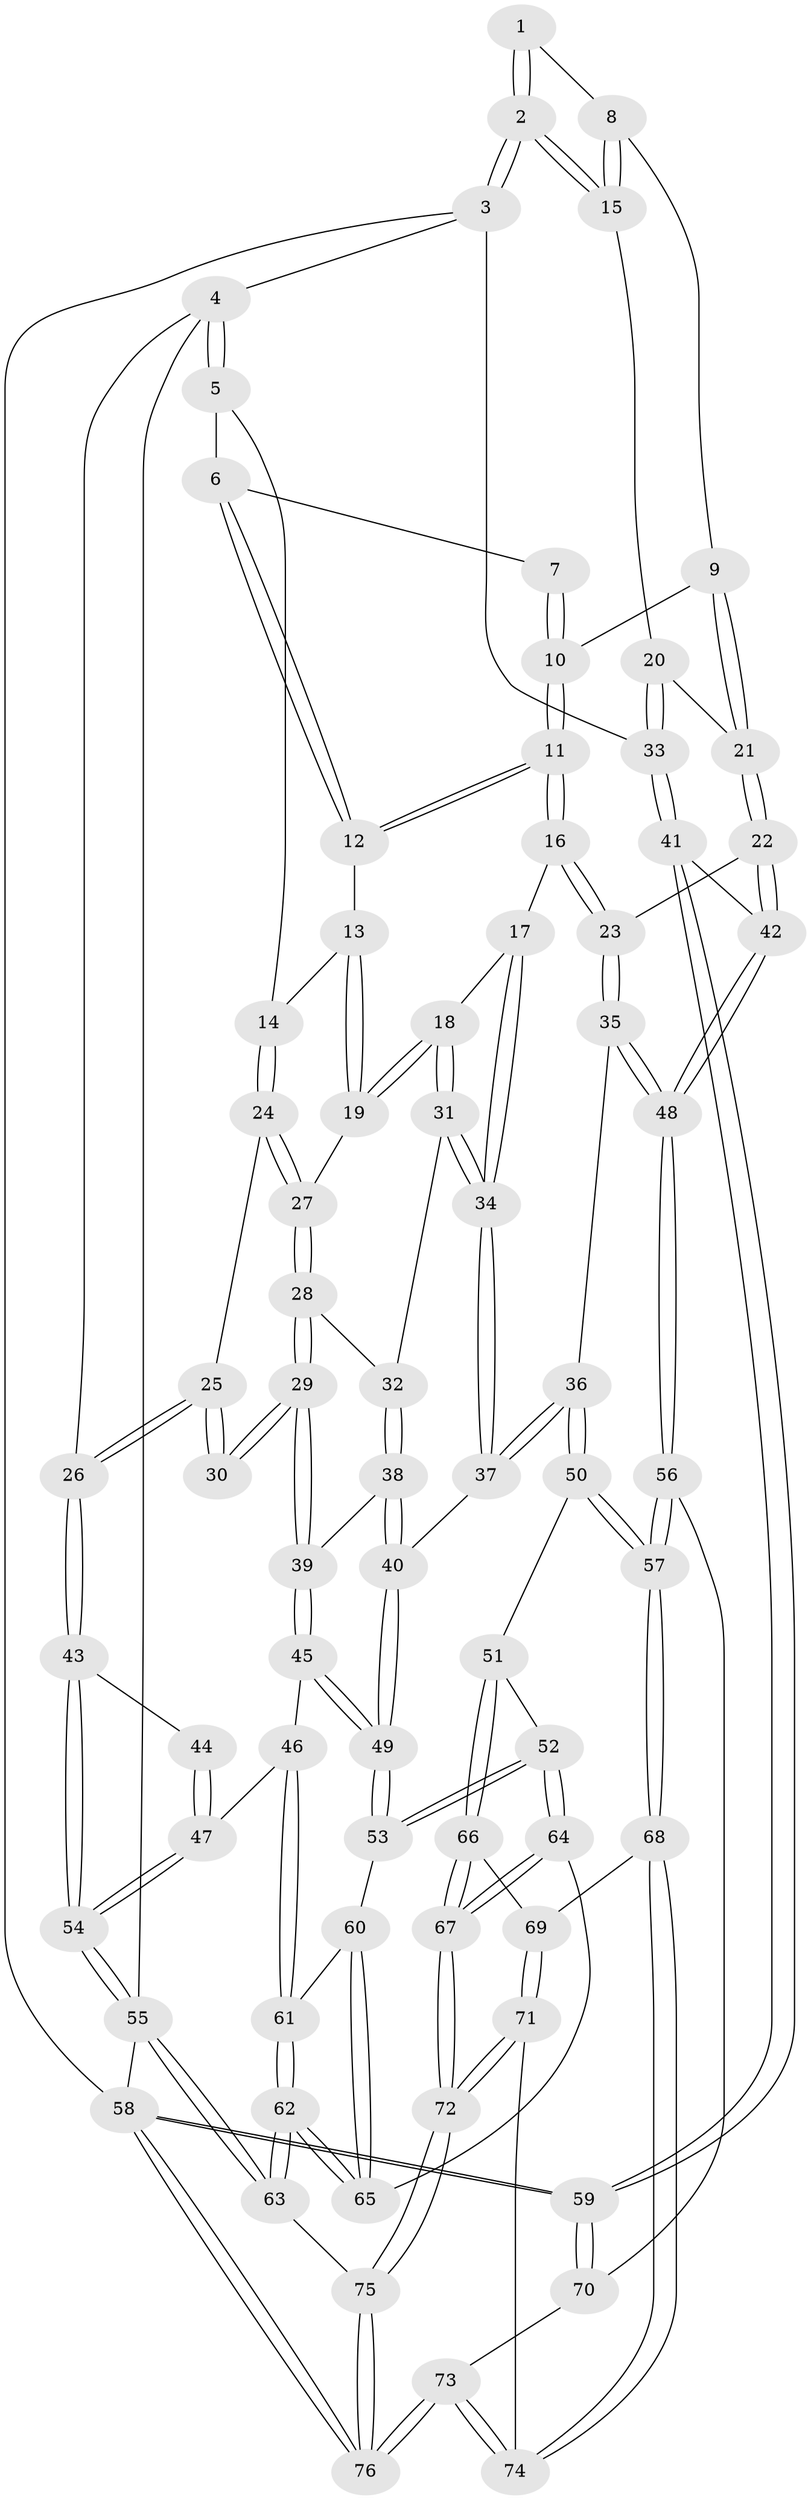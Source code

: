 // Generated by graph-tools (version 1.1) at 2025/38/03/09/25 02:38:32]
// undirected, 76 vertices, 187 edges
graph export_dot {
graph [start="1"]
  node [color=gray90,style=filled];
  1 [pos="+0.8348713804048475+0"];
  2 [pos="+1+0"];
  3 [pos="+1+0"];
  4 [pos="+0+0"];
  5 [pos="+0.02009710059040663+0"];
  6 [pos="+0.3947186786616307+0"];
  7 [pos="+0.4112891738969552+0"];
  8 [pos="+0.698903919651405+0.06230109744481018"];
  9 [pos="+0.6003214463469819+0.13237186090292793"];
  10 [pos="+0.595253559516358+0.13376785661505702"];
  11 [pos="+0.5344985860652535+0.19947566946262674"];
  12 [pos="+0.3654007442717436+0.0933206510600261"];
  13 [pos="+0.31376438387198186+0.13550219714566042"];
  14 [pos="+0.14336207115698768+0.12988903645662936"];
  15 [pos="+0.8436467957624936+0.18157054818185775"];
  16 [pos="+0.5291333484215296+0.2429897105651911"];
  17 [pos="+0.4981123068875793+0.2617759528059858"];
  18 [pos="+0.33170654097806895+0.272036077707412"];
  19 [pos="+0.32458306216736116+0.24766089085614737"];
  20 [pos="+0.8427929719687897+0.2188972581534366"];
  21 [pos="+0.8146276444201503+0.29556892185472833"];
  22 [pos="+0.8113267302262126+0.3583835964279882"];
  23 [pos="+0.6297560900552662+0.37090339135645156"];
  24 [pos="+0.14136744427640888+0.1344481590213581"];
  25 [pos="+0.05082727682315397+0.19525030058930876"];
  26 [pos="+0+0.211257271718573"];
  27 [pos="+0.17258177880647527+0.22446301395868587"];
  28 [pos="+0.18292557317199076+0.292585926845261"];
  29 [pos="+0.10606906276203296+0.39681212358915746"];
  30 [pos="+0.07016028003164226+0.38429507879139957"];
  31 [pos="+0.3140195480711157+0.30658951385107225"];
  32 [pos="+0.30548042274708+0.31847174052037325"];
  33 [pos="+1+0.2144930109901663"];
  34 [pos="+0.4436506357069282+0.36077192491256416"];
  35 [pos="+0.5440203960612104+0.5205229165561774"];
  36 [pos="+0.4951493690233491+0.5272126191920447"];
  37 [pos="+0.4087674680893318+0.4876276886779021"];
  38 [pos="+0.3096167316956524+0.44371960710025493"];
  39 [pos="+0.14221586710214754+0.447251611847954"];
  40 [pos="+0.35891560912707077+0.4869999865027411"];
  41 [pos="+1+0.52701382434766"];
  42 [pos="+0.9298253338295355+0.4974818850453375"];
  43 [pos="+0+0.39987036739258947"];
  44 [pos="+0.06493382618980967+0.3848019513112239"];
  45 [pos="+0.11503752608670681+0.5924483616674651"];
  46 [pos="+0.10913862514515231+0.5972599150361911"];
  47 [pos="+0+0.609661466580229"];
  48 [pos="+0.7136449685264705+0.6687621457810174"];
  49 [pos="+0.2775883818658718+0.6295982982672109"];
  50 [pos="+0.45067046806094196+0.6764053583604357"];
  51 [pos="+0.4312426757053123+0.7112978016784294"];
  52 [pos="+0.35773544098479015+0.7066009074702371"];
  53 [pos="+0.28891667365990187+0.6600861240822927"];
  54 [pos="+0+0.6447815447746789"];
  55 [pos="+0+1"];
  56 [pos="+0.7097942273542972+0.6888952521606242"];
  57 [pos="+0.7022784057680084+0.7052886985643321"];
  58 [pos="+1+1"];
  59 [pos="+1+0.8044729677290017"];
  60 [pos="+0.26885852462383686+0.6889232605057888"];
  61 [pos="+0.12857949629456752+0.7611790994860108"];
  62 [pos="+0.09315148876400982+0.9223212237651184"];
  63 [pos="+0+1"];
  64 [pos="+0.3038057718006386+0.8574857407898648"];
  65 [pos="+0.2322717288379935+0.8634442361076082"];
  66 [pos="+0.4652224056823989+0.7710799826421566"];
  67 [pos="+0.411831176632428+0.903518530178965"];
  68 [pos="+0.6876606285733825+0.7489980787600907"];
  69 [pos="+0.5236853658091124+0.7771380158208179"];
  70 [pos="+0.8754273229475195+0.7788967300492561"];
  71 [pos="+0.5519156965913332+0.9490077206359674"];
  72 [pos="+0.4746579615412416+1"];
  73 [pos="+0.7930672739628857+0.9438817250960445"];
  74 [pos="+0.6993815153112768+0.841447043996539"];
  75 [pos="+0.46384813024107063+1"];
  76 [pos="+1+1"];
  1 -- 2;
  1 -- 2;
  1 -- 8;
  2 -- 3;
  2 -- 3;
  2 -- 15;
  2 -- 15;
  3 -- 4;
  3 -- 33;
  3 -- 58;
  4 -- 5;
  4 -- 5;
  4 -- 26;
  4 -- 55;
  5 -- 6;
  5 -- 14;
  6 -- 7;
  6 -- 12;
  6 -- 12;
  7 -- 10;
  7 -- 10;
  8 -- 9;
  8 -- 15;
  8 -- 15;
  9 -- 10;
  9 -- 21;
  9 -- 21;
  10 -- 11;
  10 -- 11;
  11 -- 12;
  11 -- 12;
  11 -- 16;
  11 -- 16;
  12 -- 13;
  13 -- 14;
  13 -- 19;
  13 -- 19;
  14 -- 24;
  14 -- 24;
  15 -- 20;
  16 -- 17;
  16 -- 23;
  16 -- 23;
  17 -- 18;
  17 -- 34;
  17 -- 34;
  18 -- 19;
  18 -- 19;
  18 -- 31;
  18 -- 31;
  19 -- 27;
  20 -- 21;
  20 -- 33;
  20 -- 33;
  21 -- 22;
  21 -- 22;
  22 -- 23;
  22 -- 42;
  22 -- 42;
  23 -- 35;
  23 -- 35;
  24 -- 25;
  24 -- 27;
  24 -- 27;
  25 -- 26;
  25 -- 26;
  25 -- 30;
  25 -- 30;
  26 -- 43;
  26 -- 43;
  27 -- 28;
  27 -- 28;
  28 -- 29;
  28 -- 29;
  28 -- 32;
  29 -- 30;
  29 -- 30;
  29 -- 39;
  29 -- 39;
  31 -- 32;
  31 -- 34;
  31 -- 34;
  32 -- 38;
  32 -- 38;
  33 -- 41;
  33 -- 41;
  34 -- 37;
  34 -- 37;
  35 -- 36;
  35 -- 48;
  35 -- 48;
  36 -- 37;
  36 -- 37;
  36 -- 50;
  36 -- 50;
  37 -- 40;
  38 -- 39;
  38 -- 40;
  38 -- 40;
  39 -- 45;
  39 -- 45;
  40 -- 49;
  40 -- 49;
  41 -- 42;
  41 -- 59;
  41 -- 59;
  42 -- 48;
  42 -- 48;
  43 -- 44;
  43 -- 54;
  43 -- 54;
  44 -- 47;
  44 -- 47;
  45 -- 46;
  45 -- 49;
  45 -- 49;
  46 -- 47;
  46 -- 61;
  46 -- 61;
  47 -- 54;
  47 -- 54;
  48 -- 56;
  48 -- 56;
  49 -- 53;
  49 -- 53;
  50 -- 51;
  50 -- 57;
  50 -- 57;
  51 -- 52;
  51 -- 66;
  51 -- 66;
  52 -- 53;
  52 -- 53;
  52 -- 64;
  52 -- 64;
  53 -- 60;
  54 -- 55;
  54 -- 55;
  55 -- 63;
  55 -- 63;
  55 -- 58;
  56 -- 57;
  56 -- 57;
  56 -- 70;
  57 -- 68;
  57 -- 68;
  58 -- 59;
  58 -- 59;
  58 -- 76;
  58 -- 76;
  59 -- 70;
  59 -- 70;
  60 -- 61;
  60 -- 65;
  60 -- 65;
  61 -- 62;
  61 -- 62;
  62 -- 63;
  62 -- 63;
  62 -- 65;
  62 -- 65;
  63 -- 75;
  64 -- 65;
  64 -- 67;
  64 -- 67;
  66 -- 67;
  66 -- 67;
  66 -- 69;
  67 -- 72;
  67 -- 72;
  68 -- 69;
  68 -- 74;
  68 -- 74;
  69 -- 71;
  69 -- 71;
  70 -- 73;
  71 -- 72;
  71 -- 72;
  71 -- 74;
  72 -- 75;
  72 -- 75;
  73 -- 74;
  73 -- 74;
  73 -- 76;
  73 -- 76;
  75 -- 76;
  75 -- 76;
}
